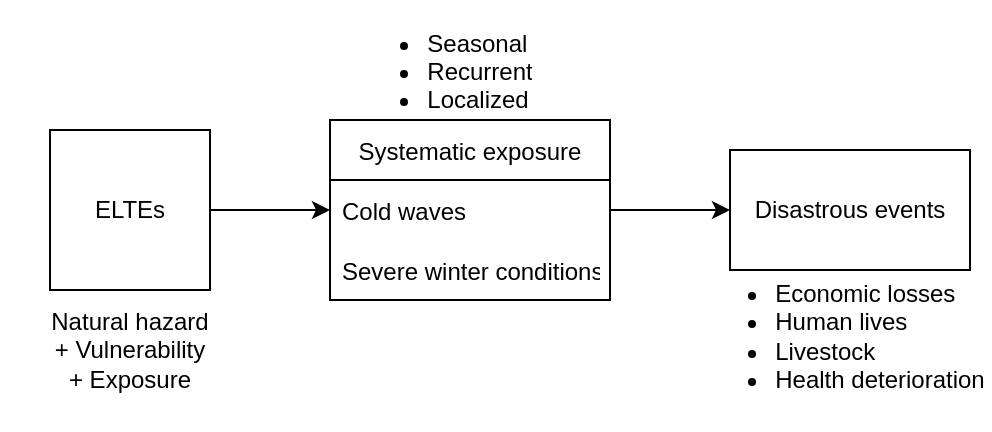 <mxfile version="20.3.1" type="github">
  <diagram id="_FnyT35qMXqu1VLzrbHz" name="Página-1">
    <mxGraphModel dx="998" dy="548" grid="1" gridSize="10" guides="1" tooltips="1" connect="1" arrows="1" fold="1" page="1" pageScale="1" pageWidth="827" pageHeight="1169" math="0" shadow="0">
      <root>
        <mxCell id="0" />
        <mxCell id="1" parent="0" />
        <mxCell id="Wn_RYli8uKQgYfz1u8UO-8" value="" style="edgeStyle=orthogonalEdgeStyle;rounded=0;orthogonalLoop=1;jettySize=auto;html=1;" parent="1" source="Wn_RYli8uKQgYfz1u8UO-1" target="Wn_RYli8uKQgYfz1u8UO-9" edge="1">
          <mxGeometry relative="1" as="geometry">
            <mxPoint x="200" y="240" as="targetPoint" />
          </mxGeometry>
        </mxCell>
        <mxCell id="Wn_RYli8uKQgYfz1u8UO-1" value="ELTEs" style="whiteSpace=wrap;html=1;aspect=fixed;" parent="1" vertex="1">
          <mxGeometry x="40" y="200" width="80" height="80" as="geometry" />
        </mxCell>
        <mxCell id="Wn_RYli8uKQgYfz1u8UO-6" value="&lt;span style=&quot;background-color: initial;&quot;&gt;Natural hazard&lt;/span&gt;&lt;br&gt;&lt;span style=&quot;background-color: initial;&quot;&gt;+ Vulnerability&lt;/span&gt;&lt;br&gt;&lt;span style=&quot;background-color: initial;&quot;&gt;+ Exposure&lt;/span&gt;" style="text;strokeColor=none;fillColor=none;html=1;whiteSpace=wrap;verticalAlign=middle;overflow=hidden;align=center;" parent="1" vertex="1">
          <mxGeometry x="15" y="270" width="130" height="80" as="geometry" />
        </mxCell>
        <mxCell id="Wn_RYli8uKQgYfz1u8UO-15" value="" style="edgeStyle=orthogonalEdgeStyle;rounded=0;orthogonalLoop=1;jettySize=auto;html=1;" parent="1" source="Wn_RYli8uKQgYfz1u8UO-9" target="Wn_RYli8uKQgYfz1u8UO-14" edge="1">
          <mxGeometry relative="1" as="geometry" />
        </mxCell>
        <mxCell id="Wn_RYli8uKQgYfz1u8UO-9" value="Systematic exposure" style="swimlane;fontStyle=0;childLayout=stackLayout;horizontal=1;startSize=30;horizontalStack=0;resizeParent=1;resizeParentMax=0;resizeLast=0;collapsible=1;marginBottom=0;" parent="1" vertex="1">
          <mxGeometry x="180" y="195" width="140" height="90" as="geometry" />
        </mxCell>
        <mxCell id="Wn_RYli8uKQgYfz1u8UO-10" value="Cold waves" style="text;strokeColor=none;fillColor=none;align=left;verticalAlign=middle;spacingLeft=4;spacingRight=4;overflow=hidden;points=[[0,0.5],[1,0.5]];portConstraint=eastwest;rotatable=0;" parent="Wn_RYli8uKQgYfz1u8UO-9" vertex="1">
          <mxGeometry y="30" width="140" height="30" as="geometry" />
        </mxCell>
        <mxCell id="Wn_RYli8uKQgYfz1u8UO-11" value="Severe winter conditions" style="text;strokeColor=none;fillColor=none;align=left;verticalAlign=middle;spacingLeft=4;spacingRight=4;overflow=hidden;points=[[0,0.5],[1,0.5]];portConstraint=eastwest;rotatable=0;" parent="Wn_RYli8uKQgYfz1u8UO-9" vertex="1">
          <mxGeometry y="60" width="140" height="30" as="geometry" />
        </mxCell>
        <mxCell id="Wn_RYli8uKQgYfz1u8UO-14" value="Disastrous events" style="whiteSpace=wrap;html=1;fontStyle=0;startSize=30;" parent="1" vertex="1">
          <mxGeometry x="380" y="210" width="120" height="60" as="geometry" />
        </mxCell>
        <mxCell id="Wn_RYli8uKQgYfz1u8UO-16" value="&lt;blockquote style=&quot;margin: 0 0 0 40px; border: none; padding: 0px;&quot;&gt;&lt;/blockquote&gt;&lt;ul&gt;&lt;li style=&quot;text-align: left;&quot;&gt;&lt;span style=&quot;background-color: initial;&quot;&gt;Seasonal&lt;/span&gt;&lt;/li&gt;&lt;li style=&quot;text-align: left;&quot;&gt;&lt;span style=&quot;background-color: initial;&quot;&gt;Recurrent&lt;/span&gt;&lt;/li&gt;&lt;li style=&quot;text-align: left;&quot;&gt;&lt;span style=&quot;background-color: initial;&quot;&gt;Localized&lt;/span&gt;&lt;/li&gt;&lt;/ul&gt;&lt;blockquote style=&quot;margin: 0 0 0 40px; border: none; padding: 0px;&quot;&gt;&lt;/blockquote&gt;" style="text;strokeColor=none;fillColor=none;html=1;whiteSpace=wrap;verticalAlign=middle;overflow=hidden;align=center;" parent="1" vertex="1">
          <mxGeometry x="180" y="135" width="110" height="60" as="geometry" />
        </mxCell>
        <mxCell id="Wn_RYli8uKQgYfz1u8UO-18" value="&lt;ul&gt;&lt;li style=&quot;text-align: left;&quot;&gt;Economic losses&lt;/li&gt;&lt;li style=&quot;text-align: left;&quot;&gt;Human lives&lt;/li&gt;&lt;li style=&quot;text-align: left;&quot;&gt;Livestock&lt;/li&gt;&lt;li style=&quot;text-align: left;&quot;&gt;Health deterioration&lt;/li&gt;&lt;/ul&gt;" style="text;html=1;strokeColor=none;fillColor=none;align=center;verticalAlign=middle;whiteSpace=wrap;rounded=0;fontSize=12;" parent="1" vertex="1">
          <mxGeometry x="360" y="270" width="150" height="65" as="geometry" />
        </mxCell>
      </root>
    </mxGraphModel>
  </diagram>
</mxfile>
